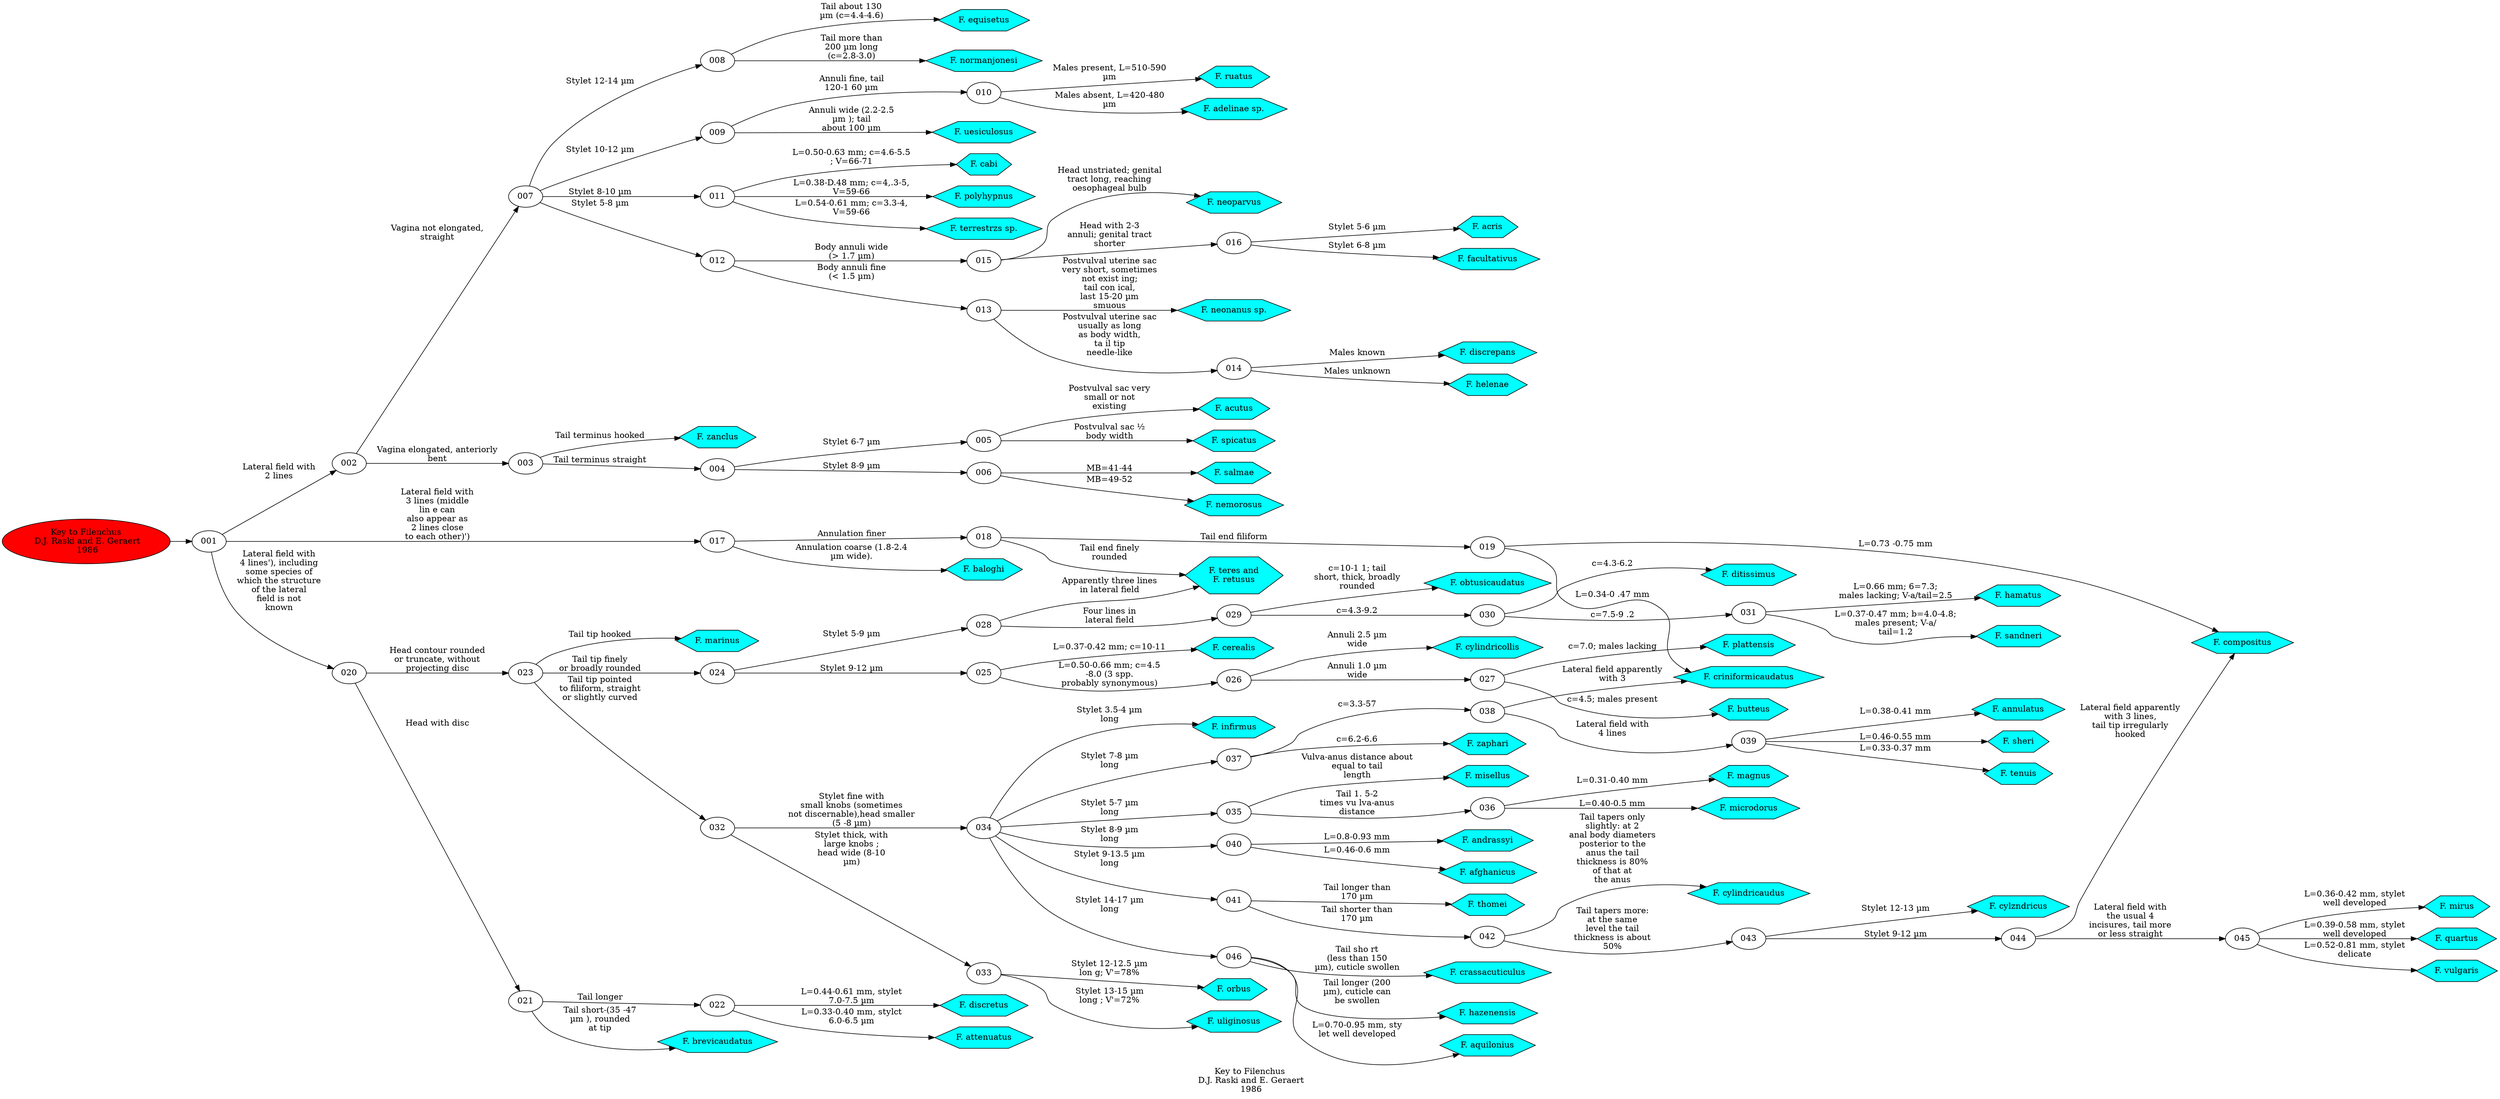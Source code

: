 // FOO
digraph GraphTitle {
	graph [rankdir=LR]
	label="Key to Filenchus
 D.J. Raski and E. Geraert
 1986"
	000 [label="Key to Filenchus
 D.J. Raski and E. Geraert
 1986" fillcolor=red style=filled]
	000 -> 001 [label=""]
	"F. zanclus" [label="F. zanclus
" fillcolor=aqua shape=hexagon style=filled]
	"F. acutus" [label="F. acutus
" fillcolor=aqua shape=hexagon style=filled]
	"F. spicatus" [label="F. spicatus
" fillcolor=aqua shape=hexagon style=filled]
	"F. salmae" [label="F. salmae
" fillcolor=aqua shape=hexagon style=filled]
	"F. nemorosus" [label="F. nemorosus
" fillcolor=aqua shape=hexagon style=filled]
	"F. normanjonesi" [label="F. normanjonesi
" fillcolor=aqua shape=hexagon style=filled]
	"F. equisetus" [label="F. equisetus
" fillcolor=aqua shape=hexagon style=filled]
	"F. uesiculosus" [label="F. uesiculosus
" fillcolor=aqua shape=hexagon style=filled]
	"F. ruatus" [label="F. ruatus
" fillcolor=aqua shape=hexagon style=filled]
	"F. adelinae sp." [label="F. adelinae sp.
" fillcolor=aqua shape=hexagon style=filled]
	"F. polyhypnus" [label="F. polyhypnus
" fillcolor=aqua shape=hexagon style=filled]
	"F. terrestrzs sp." [label="F. terrestrzs sp.
" fillcolor=aqua shape=hexagon style=filled]
	"F. cabi" [label="F. cabi
" fillcolor=aqua shape=hexagon style=filled]
	"F. neonanus sp." [label="F. neonanus sp.
" fillcolor=aqua shape=hexagon style=filled]
	"F. discrepans" [label="F. discrepans
" fillcolor=aqua shape=hexagon style=filled]
	"F. helenae" [label="F. helenae
" fillcolor=aqua shape=hexagon style=filled]
	"F. neoparvus" [label="F. neoparvus
" fillcolor=aqua shape=hexagon style=filled]
	"F. acris" [label="F. acris
" fillcolor=aqua shape=hexagon style=filled]
	"F. facultativus" [label="F. facultativus
" fillcolor=aqua shape=hexagon style=filled]
	"F. baloghi" [label="F. baloghi
" fillcolor=aqua shape=hexagon style=filled]
	"F. teres and F. retusus" [label="F. teres and
F. retusus
" fillcolor=aqua shape=hexagon style=filled]
	"F. criniformicaudatus" [label="F. criniformicaudatus
" fillcolor=aqua shape=hexagon style=filled]
	"F. compositus" [label="F. compositus
" fillcolor=aqua shape=hexagon style=filled]
	"F. brevicaudatus" [label="F. brevicaudatus
" fillcolor=aqua shape=hexagon style=filled]
	"F. attenuatus" [label="F. attenuatus
" fillcolor=aqua shape=hexagon style=filled]
	"F. discretus" [label="F. discretus
" fillcolor=aqua shape=hexagon style=filled]
	"F. marinus" [label="F. marinus
" fillcolor=aqua shape=hexagon style=filled]
	"F. cerealis" [label="F. cerealis
" fillcolor=aqua shape=hexagon style=filled]
	"F. cylindricollis" [label="F. cylindricollis
" fillcolor=aqua shape=hexagon style=filled]
	"F. plattensis" [label="F. plattensis
" fillcolor=aqua shape=hexagon style=filled]
	"F. butteus" [label="F. butteus
" fillcolor=aqua shape=hexagon style=filled]
	"F. teres and F. retusus" [label="F. teres and
F. retusus
" fillcolor=aqua shape=hexagon style=filled]
	"F. obtusicaudatus" [label="F. obtusicaudatus
" fillcolor=aqua shape=hexagon style=filled]
	"F. ditissimus" [label="F. ditissimus
" fillcolor=aqua shape=hexagon style=filled]
	"F. hamatus" [label="F. hamatus
" fillcolor=aqua shape=hexagon style=filled]
	"F. sandneri" [label="F. sandneri
" fillcolor=aqua shape=hexagon style=filled]
	"F. orbus" [label="F. orbus
" fillcolor=aqua shape=hexagon style=filled]
	"F. uliginosus" [label="F. uliginosus
" fillcolor=aqua shape=hexagon style=filled]
	"F. infirmus" [label="F. infirmus
" fillcolor=aqua shape=hexagon style=filled]
	"F. misellus" [label="F. misellus
" fillcolor=aqua shape=hexagon style=filled]
	"F. magnus" [label="F. magnus
" fillcolor=aqua shape=hexagon style=filled]
	"F. microdorus" [label="F. microdorus
" fillcolor=aqua shape=hexagon style=filled]
	"F. zaphari" [label="F. zaphari
" fillcolor=aqua shape=hexagon style=filled]
	"F. criniformicaudatus" [label="F. criniformicaudatus
" fillcolor=aqua shape=hexagon style=filled]
	"F. tenuis" [label="F. tenuis
" fillcolor=aqua shape=hexagon style=filled]
	"F. annulatus" [label="F. annulatus
" fillcolor=aqua shape=hexagon style=filled]
	"F. sheri" [label="F. sheri
" fillcolor=aqua shape=hexagon style=filled]
	"F. andrassyi" [label="F. andrassyi
" fillcolor=aqua shape=hexagon style=filled]
	"F. afghanicus" [label="F. afghanicus
" fillcolor=aqua shape=hexagon style=filled]
	"F. thomei" [label="F. thomei
" fillcolor=aqua shape=hexagon style=filled]
	"F. cylindricaudus" [label="F. cylindricaudus
" fillcolor=aqua shape=hexagon style=filled]
	"F. cylzndricus" [label="F. cylzndricus
" fillcolor=aqua shape=hexagon style=filled]
	"F. compositus" [label="F. compositus
" fillcolor=aqua shape=hexagon style=filled]
	"F. mirus" [label="F. mirus
" fillcolor=aqua shape=hexagon style=filled]
	"F. quartus" [label="F. quartus
" fillcolor=aqua shape=hexagon style=filled]
	"F. vulgaris" [label="F. vulgaris
" fillcolor=aqua shape=hexagon style=filled]
	"F. aquilonius" [label="F. aquilonius
" fillcolor=aqua shape=hexagon style=filled]
	"F. crassacuticulus" [label="F. crassacuticulus
" fillcolor=aqua shape=hexagon style=filled]
	"F. hazenensis" [label="F. hazenensis
" fillcolor=aqua shape=hexagon style=filled]
	001 -> 002 [label="Lateral field with
2 lines
"]
	001 -> 017 [label="Lateral field with
3 lines (middle
lin e can
also appear as
2 lines close
to each other)')
"]
	001 -> 020 [label="Lateral field with
4 lines'), including
some species of
which the structure
of the lateral
field is not
known
"]
	002 -> 003 [label="Vagina elongated, anteriorly
bent
"]
	002 -> 007 [label="Vagina not elongated,
straight
"]
	003 -> "F. zanclus" [label="Tail terminus hooked
"]
	003 -> 004 [label="Tail terminus straight
"]
	004 -> 005 [label="Stylet 6-7 µm
"]
	004 -> 006 [label="Stylet 8-9 µm
"]
	005 -> "F. acutus" [label="Postvulval sac very
small or not
existing
"]
	005 -> "F. spicatus" [label="Postvulval sac ½
body width
"]
	006 -> "F. salmae" [label="MB=41-44
"]
	006 -> "F. nemorosus" [label="MB=49-52
"]
	007 -> 008 [label="Stylet 12-14 µm
"]
	007 -> 009 [label="Stylet 10-12 µm
"]
	007 -> 011 [label="Stylet 8-10 µm
"]
	007 -> 012 [label="Stylet 5-8 µm
"]
	008 -> "F. normanjonesi" [label="Tail more than
200 µm long
(c=2.8-3.0)
"]
	008 -> "F. equisetus" [label="Tail about 130
µm (c=4.4-4.6)
"]
	009 -> "F. uesiculosus" [label="Annuli wide (2.2-2.5
µm ); tail
about 100 µm
"]
	009 -> 010 [label="Annuli fine, tail
120-1 60 µm
"]
	010 -> "F. ruatus" [label="Males present, L=510-590
µm
"]
	010 -> "F. adelinae sp." [label="Males absent, L=420-480
µm
"]
	011 -> "F. polyhypnus" [label="L=0.38-D.48 mm; c=4,.3-5,
V=59-66
"]
	011 -> "F. terrestrzs sp." [label="L=0.54-0.61 mm; c=3.3-4,
V=59-66
"]
	011 -> "F. cabi" [label="L=0.50-0.63 mm; c=4.6-5.5
; V=66-71
"]
	012 -> 013 [label="Body annuli fine
(< 1.5 µm)
"]
	012 -> 015 [label="Body annuli wide
(> 1.7 µm)
"]
	013 -> "F. neonanus sp." [label="Postvulval uterine sac
very short, sometimes
not exist ing;
tail con ical,
last 15-20 µm
smuous
"]
	013 -> 014 [label="Postvulval uterine sac
usually as long
as body width,
ta il tip
needle-like
"]
	014 -> "F. discrepans" [label="Males known
"]
	014 -> "F. helenae" [label="Males unknown
"]
	015 -> "F. neoparvus" [label="Head unstriated; genital
tract long, reaching
oesophageal bulb
"]
	015 -> 016 [label="Head with 2-3
annuli; genital tract
shorter
"]
	016 -> "F. acris" [label="Stylet 5-6 µm
"]
	016 -> "F. facultativus" [label="Stylet 6-8 µm
"]
	017 -> "F. baloghi" [label="Annulation coarse (1.8-2.4
µm wide).
"]
	017 -> 018 [label="Annulation finer
"]
	018 -> "F. teres and F. retusus" [label="Tail end finely
rounded
"]
	018 -> 019 [label="Tail end filiform
"]
	019 -> "F. criniformicaudatus" [label="L=0.34-0 .47 mm
"]
	019 -> "F. compositus" [label="L=0.73 -0.75 mm
"]
	020 -> 021 [label="Head with disc
"]
	020 -> 023 [label="Head contour rounded
or truncate, without
projecting disc
"]
	021 -> "F. brevicaudatus" [label="Tail short-(35 -47
µm ), rounded
at tip
"]
	021 -> 022 [label="Tail longer
"]
	022 -> "F. attenuatus" [label="L=0.33-0.40 mm, stylct
6.0-6.5 µm
"]
	022 -> "F. discretus" [label="L=0.44-0.61 mm, stylet
7.0-7.5 µm
"]
	023 -> 024 [label="Tail tip finely
or broadly rounded
"]
	023 -> 032 [label="Tail tip pointed
to filiform, straight
or slightly curved
"]
	023 -> "F. marinus" [label="Tail tip hooked
"]
	024 -> 025 [label="Stylet 9-12 µm
"]
	024 -> 028 [label="Stylet 5-9 µm
"]
	025 -> "F. cerealis" [label="L=0.37-0.42 mm; c=10-11
"]
	025 -> 026 [label="L=0.50-0.66 mm; c=4.5
-8.0 (3 spp.
probably synonymous)
"]
	026 -> "F. cylindricollis" [label="Annuli 2.5 µm
wide
"]
	026 -> 027 [label="Annuli 1.0 µm
wide
"]
	027 -> "F. plattensis" [label="c=7.0; males lacking
"]
	027 -> "F. butteus" [label="c=4.5; males present
"]
	028 -> "F. teres and F. retusus" [label="Apparently three lines
in lateral field
"]
	028 -> 029 [label="Four lines in
lateral field
"]
	029 -> "F. obtusicaudatus" [label="c=10-1 1; tail
short, thick, broadly
rounded
"]
	029 -> 030 [label="c=4.3-9.2
"]
	030 -> "F. ditissimus" [label="c=4.3-6.2
"]
	030 -> 031 [label="c=7.5-9 .2
"]
	031 -> "F. hamatus" [label="L=0.66 mm; 6=7.3;
males lacking; V-a/tail=2.5
"]
	031 -> "F. sandneri" [label="L=0.37-0.47 mm; b=4.0-4.8;
males present; V-a/
tail=1.2
"]
	032 -> 033 [label="Stylet thick, with
large knobs ;
head wide (8-10
µm)
"]
	032 -> 034 [label="Stylet fine with
small knobs (sometimes
not discernable),head smaller
(5 -8 µm)
"]
	033 -> "F. orbus" [label="Stylet 12-12.5 µm
lon g; V'=78%
"]
	033 -> "F. uliginosus" [label="Stylet 13-15 µm
long ; V'=72%
"]
	034 -> "F. infirmus" [label="Stylet 3.5-4 µm
long
"]
	034 -> 035 [label="Stylet 5-7 µm
long
"]
	034 -> 037 [label="Stylet 7-8 µm
long
"]
	034 -> 040 [label="Stylet 8-9 µm
long
"]
	034 -> 041 [label="Stylet 9-13.5 µm
long
"]
	034 -> 046 [label="Stylet 14-17 µm
long
"]
	035 -> "F. misellus" [label="Vulva-anus distance about
equal to tail
length
"]
	035 -> 036 [label="Tail 1. 5-2
times vu lva-anus
distance
"]
	036 -> "F. magnus" [label="L=0.31-0.40 mm
"]
	036 -> "F. microdorus" [label="L=0.40-0.5 mm
"]
	037 -> "F. zaphari" [label="c=6.2-6.6
"]
	037 -> 038 [label="c=3.3-57
"]
	038 -> "F. criniformicaudatus" [label="Lateral field apparently
with 3
"]
	038 -> 039 [label="Lateral field with
4 lines
"]
	039 -> "F. tenuis" [label="L=0.33-0.37 mm
"]
	039 -> "F. annulatus" [label="L=0.38-0.41 mm
"]
	039 -> "F. sheri" [label="L=0.46-0.55 mm
"]
	040 -> "F. andrassyi" [label="L=0.8-0.93 mm
"]
	040 -> "F. afghanicus" [label="L=0.46-0.6 mm
"]
	041 -> "F. thomei" [label="Tail longer than
170 µm
"]
	041 -> 042 [label="Tail shorter than
170 µm
"]
	042 -> "F. cylindricaudus" [label="Tail tapers only
slightly: at 2
anal body diameters
posterior to the
anus the tail
thickness is 80%
of that at
the anus
"]
	042 -> 043 [label="Tail tapers more:
at the same
level the tail
thickness is about
50%
"]
	043 -> "F. cylzndricus" [label="Stylet 12-13 µm
"]
	043 -> 044 [label="Stylet 9-12 µm
"]
	044 -> "F. compositus" [label="Lateral field apparently
with 3 lines,
tail tip irregularly
hooked
"]
	044 -> 045 [label="Lateral field with
the usual 4
incisures, tail more
or less straight
"]
	045 -> "F. mirus" [label="L=0.36-0.42 mm, stylet
well developed
"]
	045 -> "F. quartus" [label="L=0.39-0.58 mm, stylet
well developed
"]
	045 -> "F. vulgaris" [label="L=0.52-0.81 mm, stylet
delicate
"]
	046 -> "F. aquilonius" [label="L=0.70-0.95 mm, sty
let well developed
"]
	046 -> "F. crassacuticulus" [label="Tail sho rt
(less than 150
µm), cuticle swollen
"]
	046 -> "F. hazenensis" [label="Tail longer (200
µm), cuticle can
be swollen
"]
}
